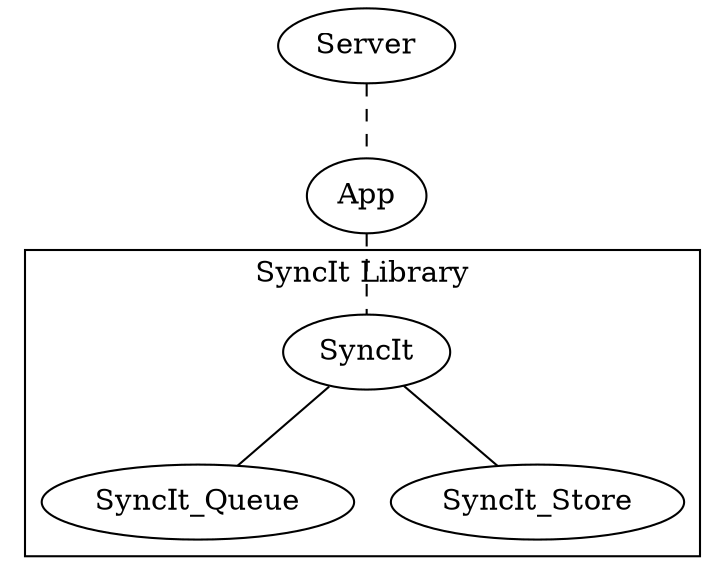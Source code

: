 digraph a { 
	subgraph x {
		color = gray;
		Server -> App [arrowhead=none, style=dashed]; 
		App -> SyncIt [arrowhead=none, style=dashed]; 
	}
	subgraph clustersi {
		label = "SyncIt Library";
		color = black;
		SyncIt -> SyncIt_Queue [arrowhead=none]; 
		SyncIt -> SyncIt_Store [arrowhead=none]; 
	}
} 
